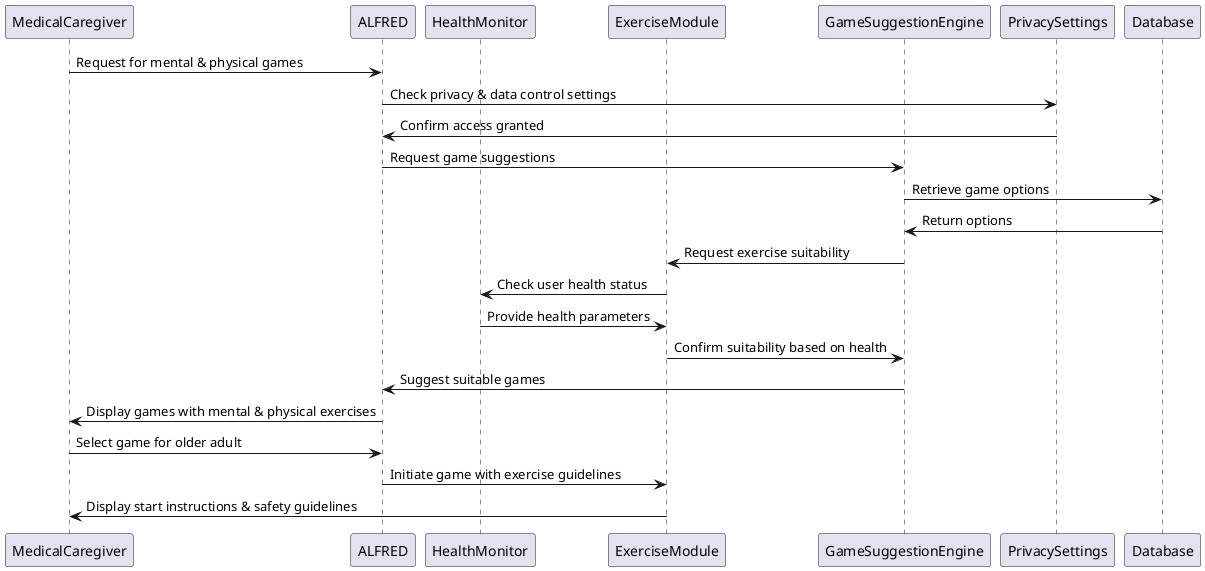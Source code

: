 @startuml
participant MedicalCaregiver as MC
participant ALFRED as A
participant "HealthMonitor" as HM
participant "ExerciseModule" as EM
participant "GameSuggestionEngine" as GSE
participant "PrivacySettings" as PS
participant Database as DB

MC -> A : Request for mental & physical games
A -> PS : Check privacy & data control settings
PS -> A : Confirm access granted
A -> GSE : Request game suggestions
GSE -> DB : Retrieve game options
DB -> GSE : Return options
GSE -> EM : Request exercise suitability
EM -> HM : Check user health status
HM -> EM : Provide health parameters
EM -> GSE : Confirm suitability based on health
GSE -> A : Suggest suitable games
A -> MC : Display games with mental & physical exercises
MC -> A : Select game for older adult
A -> EM : Initiate game with exercise guidelines
EM -> MC : Display start instructions & safety guidelines
@enduml